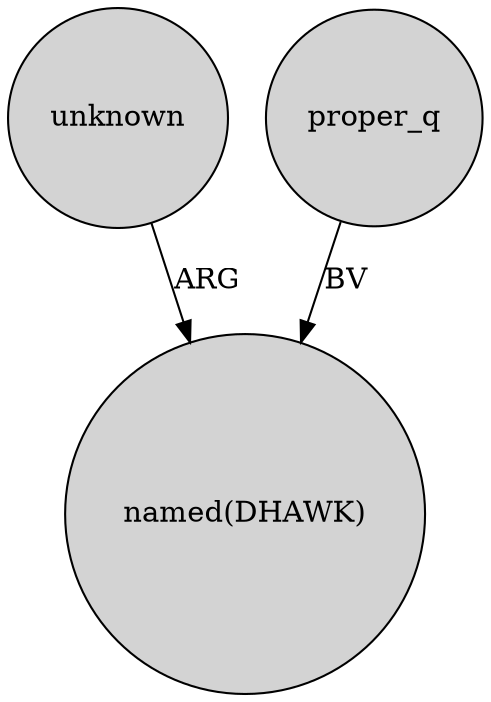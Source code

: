 digraph {
	node [shape=circle style=filled]
	unknown -> "named(DHAWK)" [label=ARG]
	proper_q -> "named(DHAWK)" [label=BV]
}
